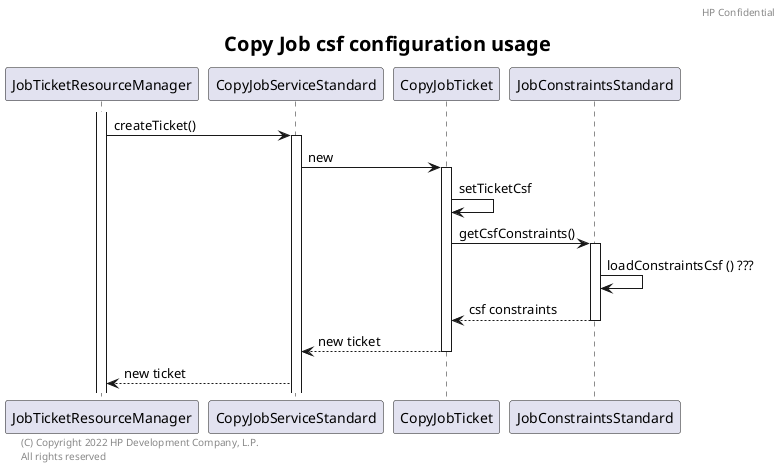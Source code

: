@startuml
title
<size:20><b>Copy Job csf configuration usage</b></size>
end title
header HP Confidential
left footer \t(C) Copyright 2022 HP Development Company, L.P.\l\tAll rights reserved

'use of the CSF configuration

activate JobTicketResourceManager
JobTicketResourceManager -> CopyJobServiceStandard : createTicket()
activate CopyJobServiceStandard
CopyJobServiceStandard -> CopyJobTicket: new
activate CopyJobTicket
CopyJobTicket -> CopyJobTicket: setTicketCsf
CopyJobTicket -> JobConstraintsStandard: getCsfConstraints()
activate JobConstraintsStandard
JobConstraintsStandard -> JobConstraintsStandard : loadConstraintsCsf () ???
CopyJobTicket <-- JobConstraintsStandard: csf constraints 

deactivate JobConstraintsStandard
CopyJobServiceStandard <-- CopyJobTicket: new ticket
deactivate CopyJobTicket
JobTicketResourceManager <-- CopyJobServiceStandard: new ticket


@enduml